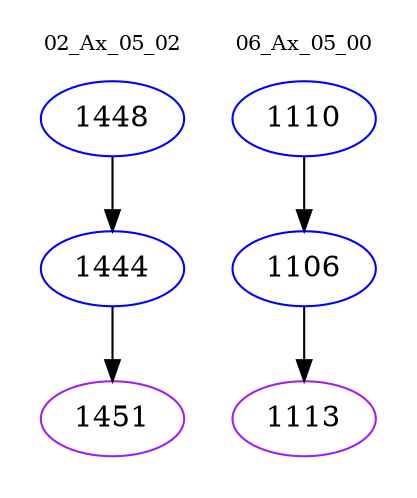 digraph{
subgraph cluster_0 {
color = white
label = "02_Ax_05_02";
fontsize=10;
T0_1448 [label="1448", color="blue"]
T0_1448 -> T0_1444 [color="black"]
T0_1444 [label="1444", color="blue"]
T0_1444 -> T0_1451 [color="black"]
T0_1451 [label="1451", color="purple"]
}
subgraph cluster_1 {
color = white
label = "06_Ax_05_00";
fontsize=10;
T1_1110 [label="1110", color="blue"]
T1_1110 -> T1_1106 [color="black"]
T1_1106 [label="1106", color="blue"]
T1_1106 -> T1_1113 [color="black"]
T1_1113 [label="1113", color="purple"]
}
}
